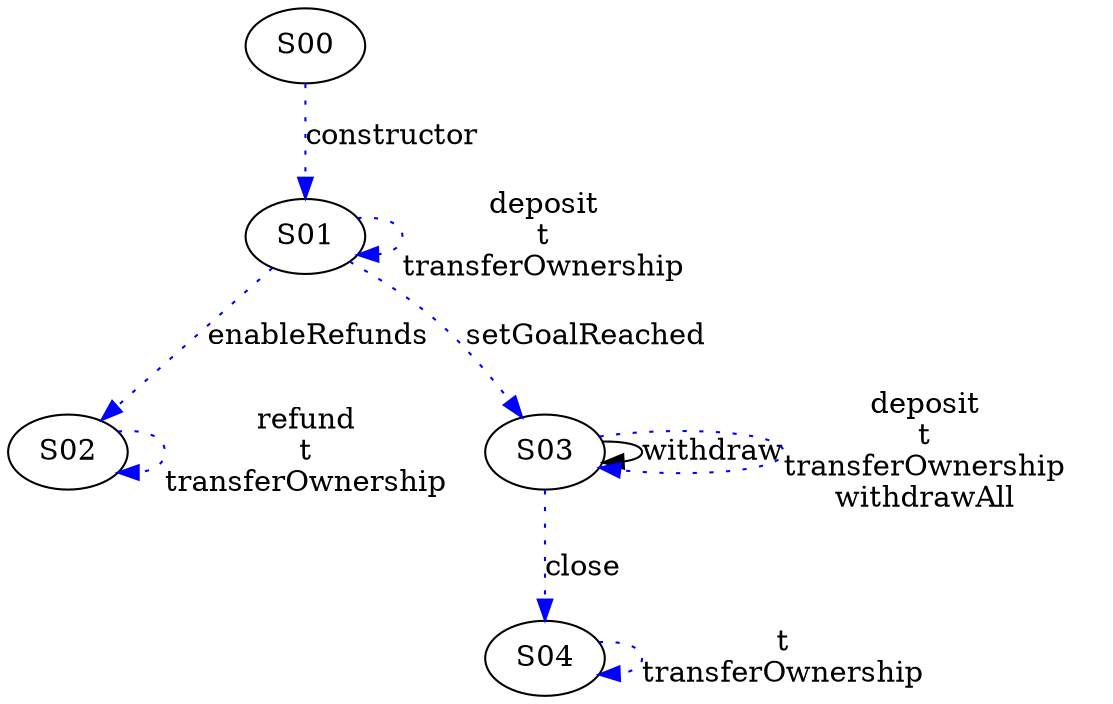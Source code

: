 digraph {



S00->S01 [label="constructor", style="dotted", color="blue"]
S02->S02 [label="refund\nt\ntransferOwnership", style="dotted", color="blue"]
S01->S02 [label="enableRefunds", style="dotted", color="blue"]
S01->S03 [label="setGoalReached", style="dotted", color="blue"]
S01->S01 [label="deposit\nt\ntransferOwnership", style="dotted", color="blue"]
S04->S04 [label="t\ntransferOwnership", style="dotted", color="blue"]
S03->S04 [label="close", style="dotted", color="blue"]
S03->S03 [label="withdraw", style="", color="black"]
S03->S03 [label="deposit\nt\ntransferOwnership\nwithdrawAll", style="dotted", color="blue"]
}